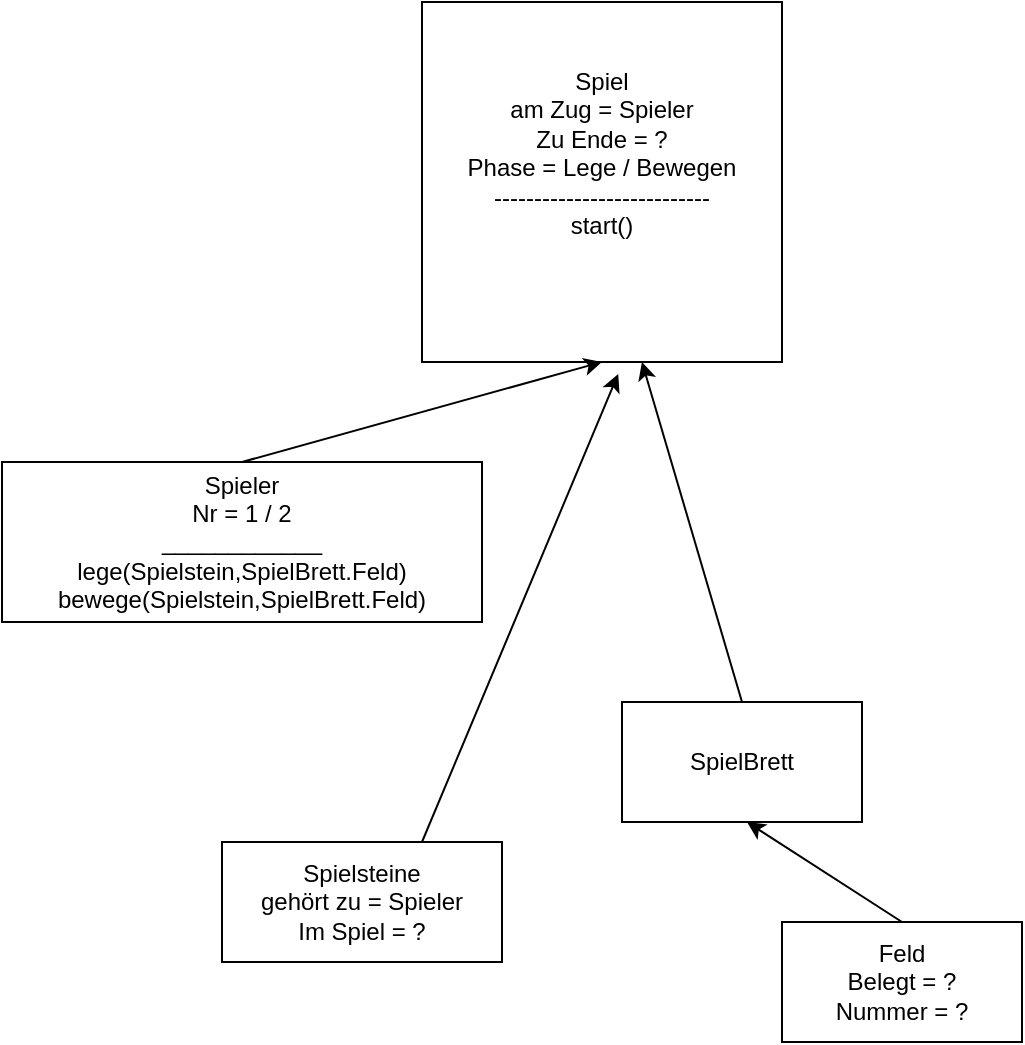 <mxfile type="github" version="10.5.3"><diagram id="n52OOMC9ONl7XZKYACkD" name="Page-1"><mxGraphModel grid="1" dx="1139" dy="1788" gridSize="10" guides="1" tooltips="1" connect="1" arrows="1" fold="1" page="1" pageScale="1" pageWidth="827" pageHeight="1169" math="0" shadow="0"><root><mxCell id="0" /><mxCell id="1" parent="0" /><mxCell id="usUjkfjxUqLFaSFO280O-1" value="Spieler&lt;br&gt;Nr = 1 / 2&lt;br&gt;____________&lt;br&gt;lege(Spielstein,SpielBrett.Feld)&lt;br&gt;bewege(Spielstein,SpielBrett.Feld)" parent="1" style="rounded=0;whiteSpace=wrap;html=1;" vertex="1"><mxGeometry as="geometry" width="240" height="80" x="40" y="120" /></mxCell><mxCell id="usUjkfjxUqLFaSFO280O-3" value="SpielBrett" parent="1" style="rounded=0;whiteSpace=wrap;html=1;" vertex="1"><mxGeometry as="geometry" width="120" height="60" x="350" y="240" /></mxCell><mxCell id="usUjkfjxUqLFaSFO280O-4" value="Spielsteine&lt;br&gt;gehört zu = Spieler&lt;br&gt;Im Spiel = ?&lt;br&gt;" parent="1" style="rounded=0;whiteSpace=wrap;html=1;" vertex="1"><mxGeometry as="geometry" width="140" height="60" x="150" y="310" /></mxCell><mxCell id="usUjkfjxUqLFaSFO280O-6" value="Spiel&lt;br&gt;am Zug = Spieler&lt;br&gt;Zu Ende = ?&lt;br&gt;Phase = Lege / Bewegen&lt;br&gt;---------------------------&lt;br&gt;start()&lt;br&gt;&lt;br&gt;&lt;br&gt;" parent="1" style="rounded=0;whiteSpace=wrap;html=1;" vertex="1"><mxGeometry as="geometry" width="180" height="180" x="250" y="-110" /></mxCell><mxCell id="usUjkfjxUqLFaSFO280O-7" value="" parent="1" style="endArrow=classic;html=1;entryX=0.5;entryY=1;entryDx=0;entryDy=0;exitX=0.5;exitY=0;exitDx=0;exitDy=0;" edge="1" source="usUjkfjxUqLFaSFO280O-1" target="usUjkfjxUqLFaSFO280O-6"><mxGeometry as="geometry" width="50" height="50" relative="1"><mxPoint as="sourcePoint" x="310" y="130" /><mxPoint as="targetPoint" x="360" y="80" /></mxGeometry></mxCell><mxCell id="usUjkfjxUqLFaSFO280O-9" value="" parent="1" style="endArrow=classic;html=1;entryX=0.611;entryY=1;entryDx=0;entryDy=0;exitX=0.5;exitY=0;exitDx=0;exitDy=0;entryPerimeter=0;" edge="1" source="usUjkfjxUqLFaSFO280O-3" target="usUjkfjxUqLFaSFO280O-6"><mxGeometry as="geometry" width="50" height="50" relative="1"><mxPoint as="sourcePoint" x="363" y="170" /><mxPoint as="targetPoint" x="413" y="120" /></mxGeometry></mxCell><mxCell id="usUjkfjxUqLFaSFO280O-11" value="" parent="1" style="endArrow=classic;html=1;entryX=0.545;entryY=1.033;entryDx=0;entryDy=0;entryPerimeter=0;" edge="1" target="usUjkfjxUqLFaSFO280O-6"><mxGeometry as="geometry" width="50" height="50" relative="1"><mxPoint as="sourcePoint" x="250" y="310" /><mxPoint as="targetPoint" x="340" y="80" /></mxGeometry></mxCell><mxCell id="usUjkfjxUqLFaSFO280O-12" value="Feld&lt;br&gt;Belegt = ?&lt;br&gt;Nummer = ?&lt;br&gt;" parent="1" style="rounded=0;whiteSpace=wrap;html=1;" vertex="1"><mxGeometry as="geometry" width="120" height="60" x="430" y="350" /></mxCell><mxCell id="usUjkfjxUqLFaSFO280O-13" value="" parent="1" style="endArrow=classic;html=1;entryX=0.611;entryY=1;entryDx=0;entryDy=0;exitX=0.5;exitY=0;exitDx=0;exitDy=0;entryPerimeter=0;" edge="1" source="usUjkfjxUqLFaSFO280O-12"><mxGeometry as="geometry" width="50" height="50" relative="1"><mxPoint as="sourcePoint" x="462.571" y="470.071" /><mxPoint as="targetPoint" x="412.571" y="300.071" /></mxGeometry></mxCell></root></mxGraphModel></diagram></mxfile>